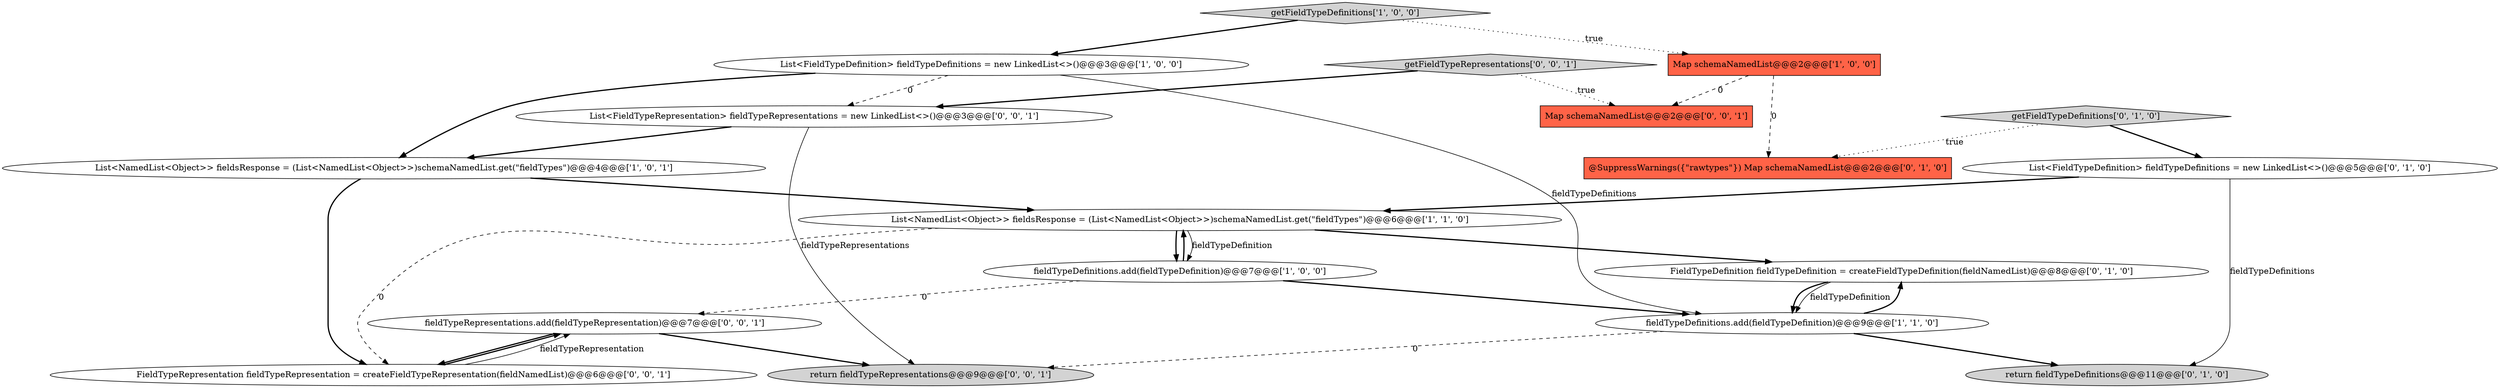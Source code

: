 digraph {
6 [style = filled, label = "getFieldTypeDefinitions['1', '0', '0']", fillcolor = lightgray, shape = diamond image = "AAA0AAABBB1BBB"];
13 [style = filled, label = "getFieldTypeRepresentations['0', '0', '1']", fillcolor = lightgray, shape = diamond image = "AAA0AAABBB3BBB"];
10 [style = filled, label = "getFieldTypeDefinitions['0', '1', '0']", fillcolor = lightgray, shape = diamond image = "AAA0AAABBB2BBB"];
2 [style = filled, label = "List<FieldTypeDefinition> fieldTypeDefinitions = new LinkedList<>()@@@3@@@['1', '0', '0']", fillcolor = white, shape = ellipse image = "AAA0AAABBB1BBB"];
5 [style = filled, label = "List<NamedList<Object>> fieldsResponse = (List<NamedList<Object>>)schemaNamedList.get(\"fieldTypes\")@@@6@@@['1', '1', '0']", fillcolor = white, shape = ellipse image = "AAA0AAABBB1BBB"];
16 [style = filled, label = "List<FieldTypeRepresentation> fieldTypeRepresentations = new LinkedList<>()@@@3@@@['0', '0', '1']", fillcolor = white, shape = ellipse image = "AAA0AAABBB3BBB"];
8 [style = filled, label = "List<FieldTypeDefinition> fieldTypeDefinitions = new LinkedList<>()@@@5@@@['0', '1', '0']", fillcolor = white, shape = ellipse image = "AAA0AAABBB2BBB"];
11 [style = filled, label = "FieldTypeDefinition fieldTypeDefinition = createFieldTypeDefinition(fieldNamedList)@@@8@@@['0', '1', '0']", fillcolor = white, shape = ellipse image = "AAA0AAABBB2BBB"];
15 [style = filled, label = "fieldTypeRepresentations.add(fieldTypeRepresentation)@@@7@@@['0', '0', '1']", fillcolor = white, shape = ellipse image = "AAA0AAABBB3BBB"];
4 [style = filled, label = "fieldTypeDefinitions.add(fieldTypeDefinition)@@@7@@@['1', '0', '0']", fillcolor = white, shape = ellipse image = "AAA0AAABBB1BBB"];
9 [style = filled, label = "return fieldTypeDefinitions@@@11@@@['0', '1', '0']", fillcolor = lightgray, shape = ellipse image = "AAA0AAABBB2BBB"];
12 [style = filled, label = "Map schemaNamedList@@@2@@@['0', '0', '1']", fillcolor = tomato, shape = box image = "AAA0AAABBB3BBB"];
3 [style = filled, label = "Map schemaNamedList@@@2@@@['1', '0', '0']", fillcolor = tomato, shape = box image = "AAA1AAABBB1BBB"];
7 [style = filled, label = "@SuppressWarnings({\"rawtypes\"}) Map schemaNamedList@@@2@@@['0', '1', '0']", fillcolor = tomato, shape = box image = "AAA1AAABBB2BBB"];
17 [style = filled, label = "return fieldTypeRepresentations@@@9@@@['0', '0', '1']", fillcolor = lightgray, shape = ellipse image = "AAA0AAABBB3BBB"];
1 [style = filled, label = "fieldTypeDefinitions.add(fieldTypeDefinition)@@@9@@@['1', '1', '0']", fillcolor = white, shape = ellipse image = "AAA0AAABBB1BBB"];
0 [style = filled, label = "List<NamedList<Object>> fieldsResponse = (List<NamedList<Object>>)schemaNamedList.get(\"fieldTypes\")@@@4@@@['1', '0', '1']", fillcolor = white, shape = ellipse image = "AAA0AAABBB1BBB"];
14 [style = filled, label = "FieldTypeRepresentation fieldTypeRepresentation = createFieldTypeRepresentation(fieldNamedList)@@@6@@@['0', '0', '1']", fillcolor = white, shape = ellipse image = "AAA0AAABBB3BBB"];
16->0 [style = bold, label=""];
5->14 [style = dashed, label="0"];
15->14 [style = bold, label=""];
13->12 [style = dotted, label="true"];
11->1 [style = bold, label=""];
3->7 [style = dashed, label="0"];
13->16 [style = bold, label=""];
1->9 [style = bold, label=""];
5->4 [style = solid, label="fieldTypeDefinition"];
1->11 [style = bold, label=""];
6->2 [style = bold, label=""];
8->9 [style = solid, label="fieldTypeDefinitions"];
15->17 [style = bold, label=""];
0->14 [style = bold, label=""];
2->0 [style = bold, label=""];
1->17 [style = dashed, label="0"];
11->1 [style = solid, label="fieldTypeDefinition"];
3->12 [style = dashed, label="0"];
8->5 [style = bold, label=""];
10->8 [style = bold, label=""];
4->15 [style = dashed, label="0"];
2->16 [style = dashed, label="0"];
5->4 [style = bold, label=""];
14->15 [style = solid, label="fieldTypeRepresentation"];
2->1 [style = solid, label="fieldTypeDefinitions"];
14->15 [style = bold, label=""];
4->1 [style = bold, label=""];
5->11 [style = bold, label=""];
6->3 [style = dotted, label="true"];
4->5 [style = bold, label=""];
10->7 [style = dotted, label="true"];
16->17 [style = solid, label="fieldTypeRepresentations"];
0->5 [style = bold, label=""];
}
